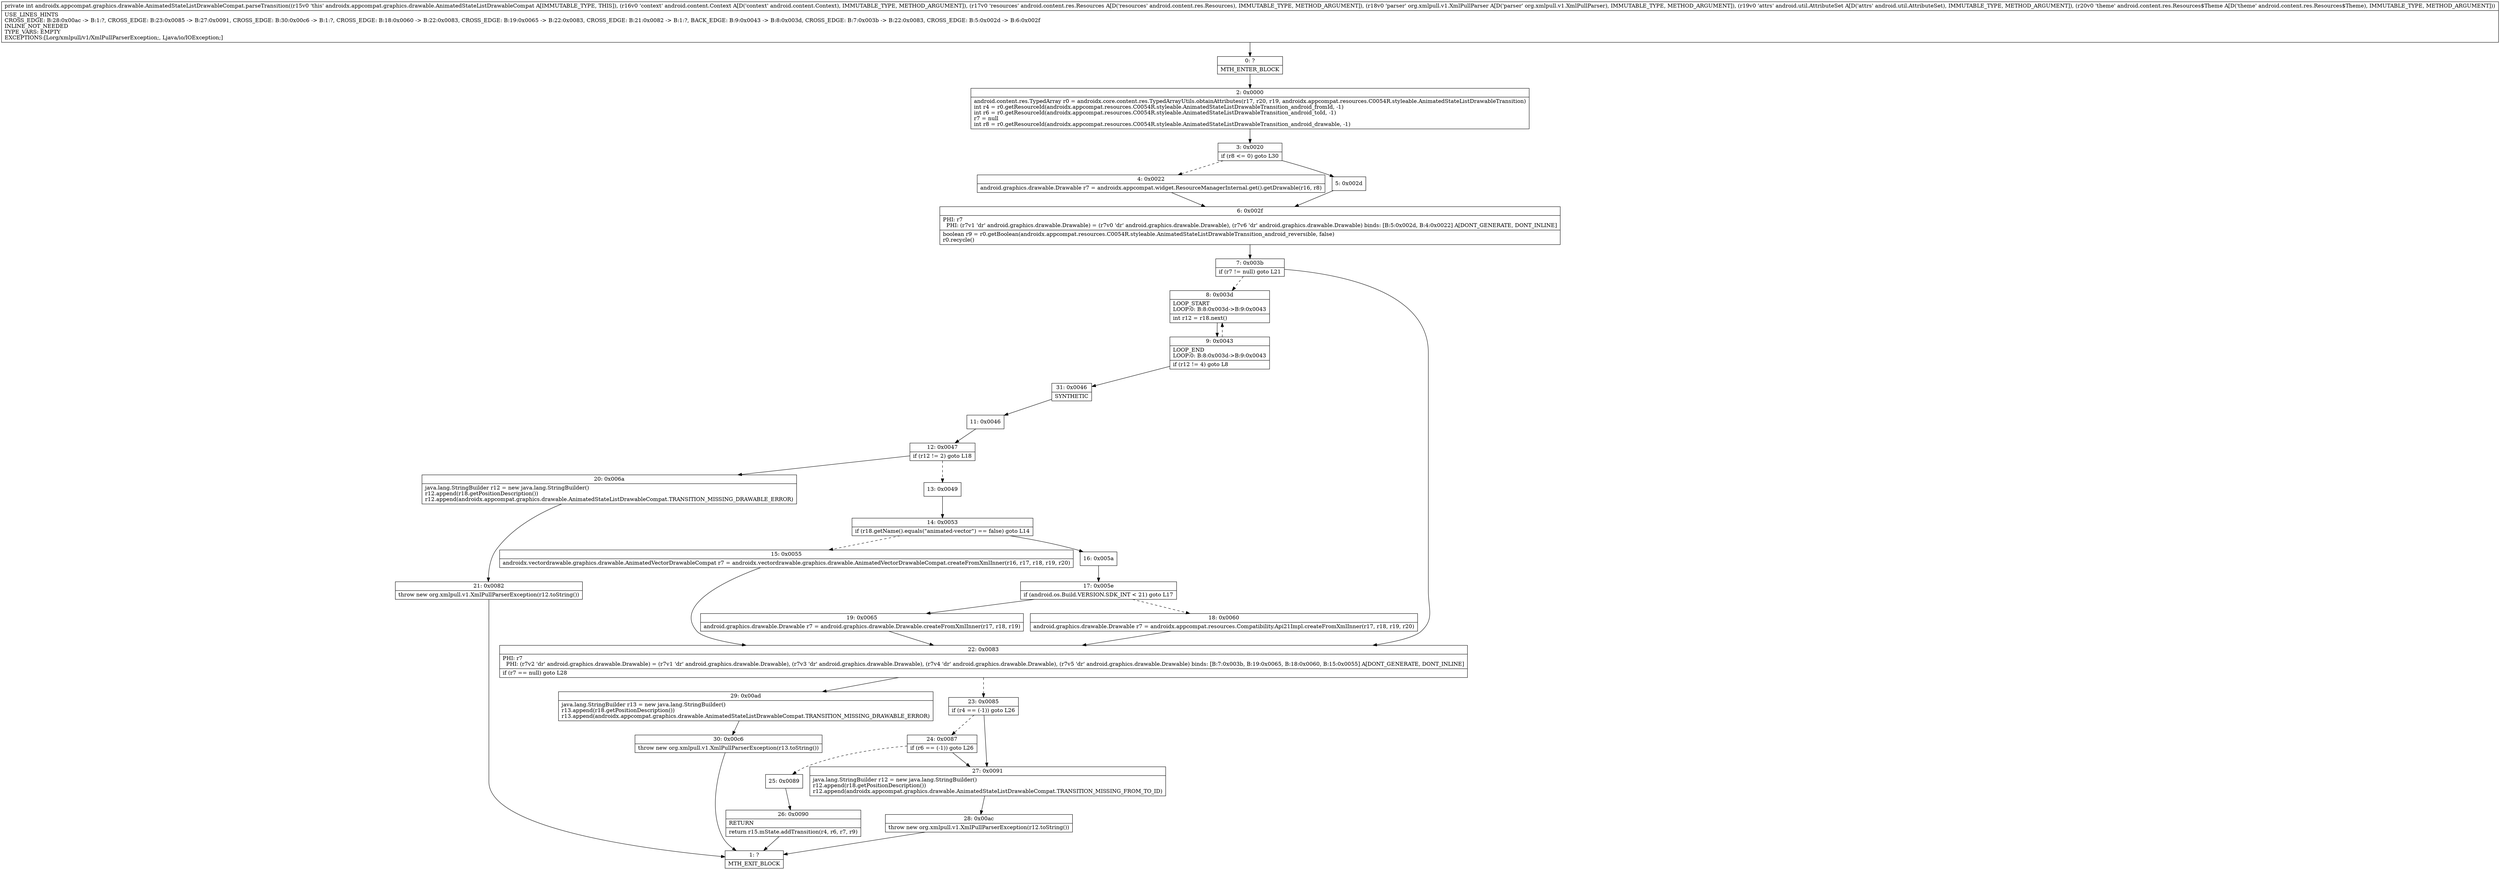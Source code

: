 digraph "CFG forandroidx.appcompat.graphics.drawable.AnimatedStateListDrawableCompat.parseTransition(Landroid\/content\/Context;Landroid\/content\/res\/Resources;Lorg\/xmlpull\/v1\/XmlPullParser;Landroid\/util\/AttributeSet;Landroid\/content\/res\/Resources$Theme;)I" {
Node_0 [shape=record,label="{0\:\ ?|MTH_ENTER_BLOCK\l}"];
Node_2 [shape=record,label="{2\:\ 0x0000|android.content.res.TypedArray r0 = androidx.core.content.res.TypedArrayUtils.obtainAttributes(r17, r20, r19, androidx.appcompat.resources.C0054R.styleable.AnimatedStateListDrawableTransition)\lint r4 = r0.getResourceId(androidx.appcompat.resources.C0054R.styleable.AnimatedStateListDrawableTransition_android_fromId, \-1)\lint r6 = r0.getResourceId(androidx.appcompat.resources.C0054R.styleable.AnimatedStateListDrawableTransition_android_toId, \-1)\lr7 = null\lint r8 = r0.getResourceId(androidx.appcompat.resources.C0054R.styleable.AnimatedStateListDrawableTransition_android_drawable, \-1)\l}"];
Node_3 [shape=record,label="{3\:\ 0x0020|if (r8 \<= 0) goto L30\l}"];
Node_4 [shape=record,label="{4\:\ 0x0022|android.graphics.drawable.Drawable r7 = androidx.appcompat.widget.ResourceManagerInternal.get().getDrawable(r16, r8)\l}"];
Node_6 [shape=record,label="{6\:\ 0x002f|PHI: r7 \l  PHI: (r7v1 'dr' android.graphics.drawable.Drawable) = (r7v0 'dr' android.graphics.drawable.Drawable), (r7v6 'dr' android.graphics.drawable.Drawable) binds: [B:5:0x002d, B:4:0x0022] A[DONT_GENERATE, DONT_INLINE]\l|boolean r9 = r0.getBoolean(androidx.appcompat.resources.C0054R.styleable.AnimatedStateListDrawableTransition_android_reversible, false)\lr0.recycle()\l}"];
Node_7 [shape=record,label="{7\:\ 0x003b|if (r7 != null) goto L21\l}"];
Node_8 [shape=record,label="{8\:\ 0x003d|LOOP_START\lLOOP:0: B:8:0x003d\-\>B:9:0x0043\l|int r12 = r18.next()\l}"];
Node_9 [shape=record,label="{9\:\ 0x0043|LOOP_END\lLOOP:0: B:8:0x003d\-\>B:9:0x0043\l|if (r12 != 4) goto L8\l}"];
Node_31 [shape=record,label="{31\:\ 0x0046|SYNTHETIC\l}"];
Node_11 [shape=record,label="{11\:\ 0x0046}"];
Node_12 [shape=record,label="{12\:\ 0x0047|if (r12 != 2) goto L18\l}"];
Node_13 [shape=record,label="{13\:\ 0x0049}"];
Node_14 [shape=record,label="{14\:\ 0x0053|if (r18.getName().equals(\"animated\-vector\") == false) goto L14\l}"];
Node_15 [shape=record,label="{15\:\ 0x0055|androidx.vectordrawable.graphics.drawable.AnimatedVectorDrawableCompat r7 = androidx.vectordrawable.graphics.drawable.AnimatedVectorDrawableCompat.createFromXmlInner(r16, r17, r18, r19, r20)\l}"];
Node_16 [shape=record,label="{16\:\ 0x005a}"];
Node_17 [shape=record,label="{17\:\ 0x005e|if (android.os.Build.VERSION.SDK_INT \< 21) goto L17\l}"];
Node_18 [shape=record,label="{18\:\ 0x0060|android.graphics.drawable.Drawable r7 = androidx.appcompat.resources.Compatibility.Api21Impl.createFromXmlInner(r17, r18, r19, r20)\l}"];
Node_19 [shape=record,label="{19\:\ 0x0065|android.graphics.drawable.Drawable r7 = android.graphics.drawable.Drawable.createFromXmlInner(r17, r18, r19)\l}"];
Node_20 [shape=record,label="{20\:\ 0x006a|java.lang.StringBuilder r12 = new java.lang.StringBuilder()\lr12.append(r18.getPositionDescription())\lr12.append(androidx.appcompat.graphics.drawable.AnimatedStateListDrawableCompat.TRANSITION_MISSING_DRAWABLE_ERROR)\l}"];
Node_21 [shape=record,label="{21\:\ 0x0082|throw new org.xmlpull.v1.XmlPullParserException(r12.toString())\l}"];
Node_1 [shape=record,label="{1\:\ ?|MTH_EXIT_BLOCK\l}"];
Node_22 [shape=record,label="{22\:\ 0x0083|PHI: r7 \l  PHI: (r7v2 'dr' android.graphics.drawable.Drawable) = (r7v1 'dr' android.graphics.drawable.Drawable), (r7v3 'dr' android.graphics.drawable.Drawable), (r7v4 'dr' android.graphics.drawable.Drawable), (r7v5 'dr' android.graphics.drawable.Drawable) binds: [B:7:0x003b, B:19:0x0065, B:18:0x0060, B:15:0x0055] A[DONT_GENERATE, DONT_INLINE]\l|if (r7 == null) goto L28\l}"];
Node_23 [shape=record,label="{23\:\ 0x0085|if (r4 == (\-1)) goto L26\l}"];
Node_24 [shape=record,label="{24\:\ 0x0087|if (r6 == (\-1)) goto L26\l}"];
Node_25 [shape=record,label="{25\:\ 0x0089}"];
Node_26 [shape=record,label="{26\:\ 0x0090|RETURN\l|return r15.mState.addTransition(r4, r6, r7, r9)\l}"];
Node_27 [shape=record,label="{27\:\ 0x0091|java.lang.StringBuilder r12 = new java.lang.StringBuilder()\lr12.append(r18.getPositionDescription())\lr12.append(androidx.appcompat.graphics.drawable.AnimatedStateListDrawableCompat.TRANSITION_MISSING_FROM_TO_ID)\l}"];
Node_28 [shape=record,label="{28\:\ 0x00ac|throw new org.xmlpull.v1.XmlPullParserException(r12.toString())\l}"];
Node_29 [shape=record,label="{29\:\ 0x00ad|java.lang.StringBuilder r13 = new java.lang.StringBuilder()\lr13.append(r18.getPositionDescription())\lr13.append(androidx.appcompat.graphics.drawable.AnimatedStateListDrawableCompat.TRANSITION_MISSING_DRAWABLE_ERROR)\l}"];
Node_30 [shape=record,label="{30\:\ 0x00c6|throw new org.xmlpull.v1.XmlPullParserException(r13.toString())\l}"];
Node_5 [shape=record,label="{5\:\ 0x002d}"];
MethodNode[shape=record,label="{private int androidx.appcompat.graphics.drawable.AnimatedStateListDrawableCompat.parseTransition((r15v0 'this' androidx.appcompat.graphics.drawable.AnimatedStateListDrawableCompat A[IMMUTABLE_TYPE, THIS]), (r16v0 'context' android.content.Context A[D('context' android.content.Context), IMMUTABLE_TYPE, METHOD_ARGUMENT]), (r17v0 'resources' android.content.res.Resources A[D('resources' android.content.res.Resources), IMMUTABLE_TYPE, METHOD_ARGUMENT]), (r18v0 'parser' org.xmlpull.v1.XmlPullParser A[D('parser' org.xmlpull.v1.XmlPullParser), IMMUTABLE_TYPE, METHOD_ARGUMENT]), (r19v0 'attrs' android.util.AttributeSet A[D('attrs' android.util.AttributeSet), IMMUTABLE_TYPE, METHOD_ARGUMENT]), (r20v0 'theme' android.content.res.Resources$Theme A[D('theme' android.content.res.Resources$Theme), IMMUTABLE_TYPE, METHOD_ARGUMENT]))  | USE_LINES_HINTS\lCROSS_EDGE: B:28:0x00ac \-\> B:1:?, CROSS_EDGE: B:23:0x0085 \-\> B:27:0x0091, CROSS_EDGE: B:30:0x00c6 \-\> B:1:?, CROSS_EDGE: B:18:0x0060 \-\> B:22:0x0083, CROSS_EDGE: B:19:0x0065 \-\> B:22:0x0083, CROSS_EDGE: B:21:0x0082 \-\> B:1:?, BACK_EDGE: B:9:0x0043 \-\> B:8:0x003d, CROSS_EDGE: B:7:0x003b \-\> B:22:0x0083, CROSS_EDGE: B:5:0x002d \-\> B:6:0x002f\lINLINE_NOT_NEEDED\lTYPE_VARS: EMPTY\lEXCEPTIONS:[Lorg\/xmlpull\/v1\/XmlPullParserException;, Ljava\/io\/IOException;]\l}"];
MethodNode -> Node_0;Node_0 -> Node_2;
Node_2 -> Node_3;
Node_3 -> Node_4[style=dashed];
Node_3 -> Node_5;
Node_4 -> Node_6;
Node_6 -> Node_7;
Node_7 -> Node_8[style=dashed];
Node_7 -> Node_22;
Node_8 -> Node_9;
Node_9 -> Node_8[style=dashed];
Node_9 -> Node_31;
Node_31 -> Node_11;
Node_11 -> Node_12;
Node_12 -> Node_13[style=dashed];
Node_12 -> Node_20;
Node_13 -> Node_14;
Node_14 -> Node_15[style=dashed];
Node_14 -> Node_16;
Node_15 -> Node_22;
Node_16 -> Node_17;
Node_17 -> Node_18[style=dashed];
Node_17 -> Node_19;
Node_18 -> Node_22;
Node_19 -> Node_22;
Node_20 -> Node_21;
Node_21 -> Node_1;
Node_22 -> Node_23[style=dashed];
Node_22 -> Node_29;
Node_23 -> Node_24[style=dashed];
Node_23 -> Node_27;
Node_24 -> Node_25[style=dashed];
Node_24 -> Node_27;
Node_25 -> Node_26;
Node_26 -> Node_1;
Node_27 -> Node_28;
Node_28 -> Node_1;
Node_29 -> Node_30;
Node_30 -> Node_1;
Node_5 -> Node_6;
}

